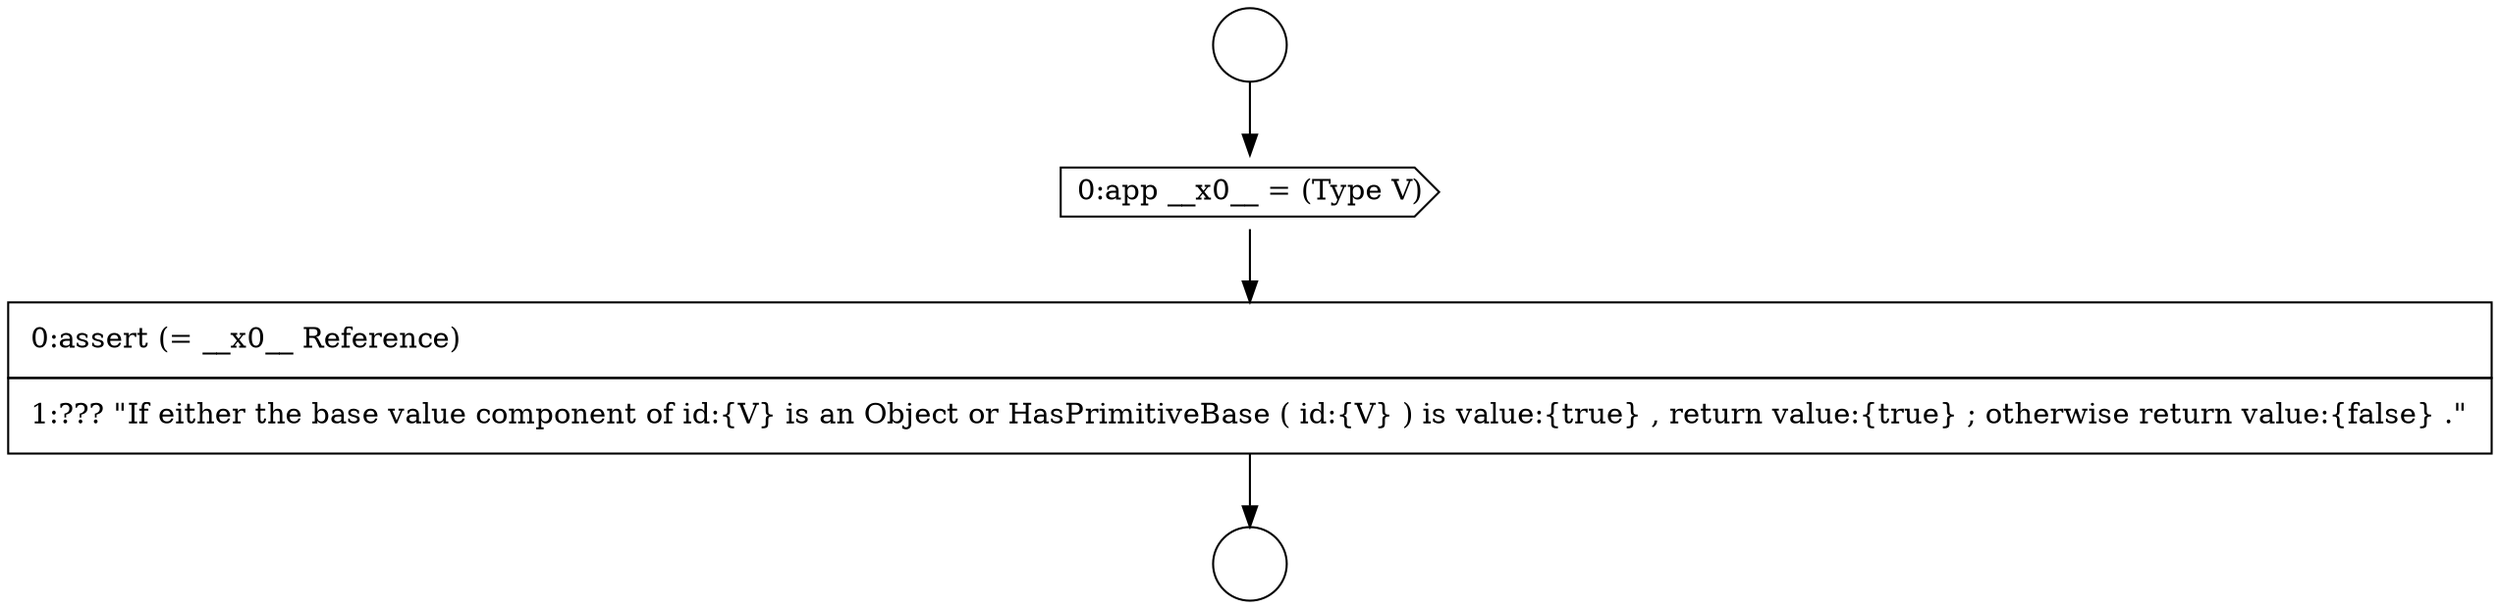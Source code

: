 digraph {
  node53 [shape=circle label=" " color="black" fillcolor="white" style=filled]
  node55 [shape=cds, label=<<font color="black">0:app __x0__ = (Type V)</font>> color="black" fillcolor="white" style=filled]
  node56 [shape=none, margin=0, label=<<font color="black">
    <table border="0" cellborder="1" cellspacing="0" cellpadding="10">
      <tr><td align="left">0:assert (= __x0__ Reference)</td></tr>
      <tr><td align="left">1:??? &quot;If either the base value component of id:{V} is an Object or HasPrimitiveBase ( id:{V} ) is value:{true} , return value:{true} ; otherwise return value:{false} .&quot;</td></tr>
    </table>
  </font>> color="black" fillcolor="white" style=filled]
  node54 [shape=circle label=" " color="black" fillcolor="white" style=filled]
  node53 -> node55 [ color="black"]
  node55 -> node56 [ color="black"]
  node56 -> node54 [ color="black"]
}

